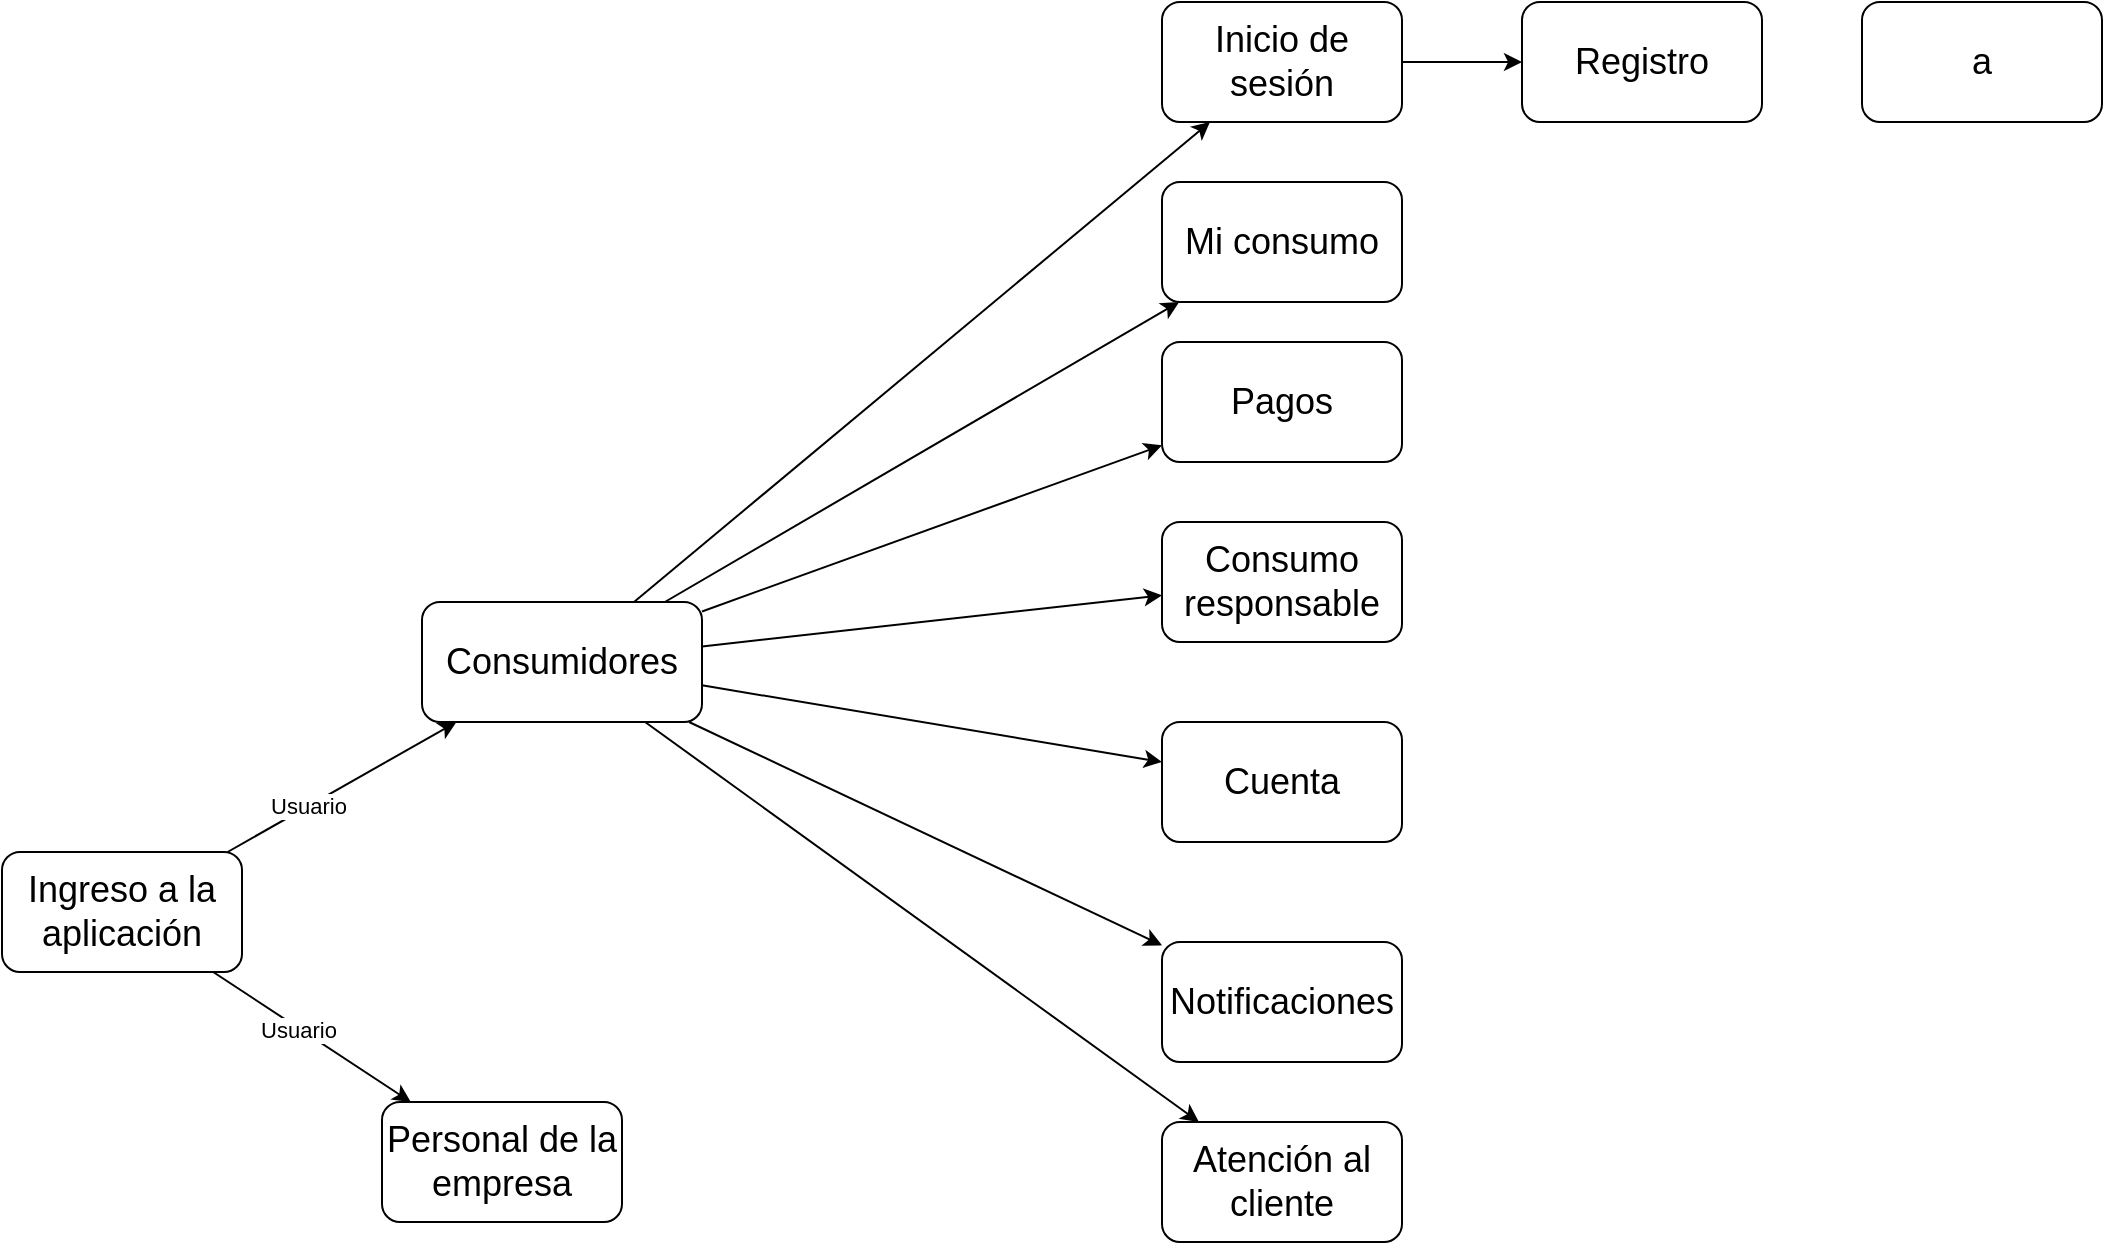 <mxfile version="26.1.1">
  <diagram name="Page-1" id="42789a77-a242-8287-6e28-9cd8cfd52e62">
    <mxGraphModel dx="2553" dy="1645" grid="1" gridSize="10" guides="1" tooltips="1" connect="1" arrows="1" fold="1" page="1" pageScale="1" pageWidth="1100" pageHeight="850" background="none" math="0" shadow="0">
      <root>
        <mxCell id="0" />
        <mxCell id="1" parent="0" />
        <mxCell id="DCHyI8LUzfqa44hQD6LI-24" value="&lt;font style=&quot;font-size: 18px;&quot;&gt;Ingreso a la aplicación&lt;/font&gt;" style="rounded=1;whiteSpace=wrap;html=1;" vertex="1" parent="1">
          <mxGeometry x="-20" y="395" width="120" height="60" as="geometry" />
        </mxCell>
        <mxCell id="DCHyI8LUzfqa44hQD6LI-26" value="&lt;font style=&quot;font-size: 18px;&quot;&gt;Consumidores&lt;/font&gt;" style="rounded=1;whiteSpace=wrap;html=1;" vertex="1" parent="1">
          <mxGeometry x="190" y="270" width="140" height="60" as="geometry" />
        </mxCell>
        <mxCell id="DCHyI8LUzfqa44hQD6LI-30" value="" style="endArrow=classic;html=1;rounded=0;" edge="1" parent="1" source="DCHyI8LUzfqa44hQD6LI-24" target="DCHyI8LUzfqa44hQD6LI-26">
          <mxGeometry width="50" height="50" relative="1" as="geometry">
            <mxPoint x="90" y="420" as="sourcePoint" />
            <mxPoint x="140" y="370" as="targetPoint" />
          </mxGeometry>
        </mxCell>
        <mxCell id="DCHyI8LUzfqa44hQD6LI-35" value="Usuario" style="edgeLabel;html=1;align=center;verticalAlign=middle;resizable=0;points=[];" vertex="1" connectable="0" parent="DCHyI8LUzfqa44hQD6LI-30">
          <mxGeometry x="-0.287" relative="1" as="geometry">
            <mxPoint x="-1" as="offset" />
          </mxGeometry>
        </mxCell>
        <mxCell id="DCHyI8LUzfqa44hQD6LI-33" value="&lt;font style=&quot;font-size: 18px;&quot;&gt;Personal de la empresa&lt;/font&gt;" style="rounded=1;whiteSpace=wrap;html=1;" vertex="1" parent="1">
          <mxGeometry x="170" y="520" width="120" height="60" as="geometry" />
        </mxCell>
        <mxCell id="DCHyI8LUzfqa44hQD6LI-34" value="" style="endArrow=classic;html=1;rounded=0;" edge="1" parent="1" source="DCHyI8LUzfqa44hQD6LI-24" target="DCHyI8LUzfqa44hQD6LI-33">
          <mxGeometry width="50" height="50" relative="1" as="geometry">
            <mxPoint x="110" y="480" as="sourcePoint" />
            <mxPoint x="160" y="430" as="targetPoint" />
          </mxGeometry>
        </mxCell>
        <mxCell id="DCHyI8LUzfqa44hQD6LI-36" value="Usuario" style="edgeLabel;html=1;align=center;verticalAlign=middle;resizable=0;points=[];" vertex="1" connectable="0" parent="DCHyI8LUzfqa44hQD6LI-34">
          <mxGeometry x="-0.131" y="-1" relative="1" as="geometry">
            <mxPoint as="offset" />
          </mxGeometry>
        </mxCell>
        <mxCell id="DCHyI8LUzfqa44hQD6LI-38" value="&lt;font style=&quot;font-size: 18px;&quot;&gt;Inicio de sesión&lt;/font&gt;" style="rounded=1;whiteSpace=wrap;html=1;" vertex="1" parent="1">
          <mxGeometry x="560" y="-30" width="120" height="60" as="geometry" />
        </mxCell>
        <mxCell id="DCHyI8LUzfqa44hQD6LI-39" value="" style="endArrow=classic;html=1;rounded=0;" edge="1" parent="1" source="DCHyI8LUzfqa44hQD6LI-26" target="DCHyI8LUzfqa44hQD6LI-38">
          <mxGeometry width="50" height="50" relative="1" as="geometry">
            <mxPoint x="410" y="300" as="sourcePoint" />
            <mxPoint x="460" y="250" as="targetPoint" />
          </mxGeometry>
        </mxCell>
        <mxCell id="DCHyI8LUzfqa44hQD6LI-41" value="&lt;font style=&quot;font-size: 18px;&quot;&gt;Mi consumo&lt;/font&gt;&lt;span style=&quot;color: rgba(0, 0, 0, 0); font-family: monospace; font-size: 0px; text-align: start; text-wrap-mode: nowrap;&quot;&gt;%3CmxGraphModel%3E%3Croot%3E%3CmxCell%20id%3D%220%22%2F%3E%3CmxCell%20id%3D%221%22%20parent%3D%220%22%2F%3E%3CmxCell%20id%3D%222%22%20value%3D%22%26lt%3Bfont%20style%3D%26quot%3Bfont-size%3A%2018px%3B%26quot%3B%26gt%3Ba%26lt%3B%2Ffont%26gt%3B%22%20style%3D%22rounded%3D1%3BwhiteSpace%3Dwrap%3Bhtml%3D1%3B%22%20vertex%3D%221%22%20parent%3D%221%22%3E%3CmxGeometry%20x%3D%22180%22%20y%3D%22420%22%20width%3D%22120%22%20height%3D%2260%22%20as%3D%22geometry%22%2F%3E%3C%2FmxCell%3E%3C%2Froot%3E%3C%2FmxGraphModel%3E&lt;/span&gt;" style="rounded=1;whiteSpace=wrap;html=1;" vertex="1" parent="1">
          <mxGeometry x="560" y="60" width="120" height="60" as="geometry" />
        </mxCell>
        <mxCell id="DCHyI8LUzfqa44hQD6LI-42" value="&lt;font style=&quot;font-size: 18px;&quot;&gt;Pagos&lt;/font&gt;" style="rounded=1;whiteSpace=wrap;html=1;" vertex="1" parent="1">
          <mxGeometry x="560" y="140" width="120" height="60" as="geometry" />
        </mxCell>
        <mxCell id="DCHyI8LUzfqa44hQD6LI-43" value="&lt;font style=&quot;font-size: 18px;&quot;&gt;Consumo responsable&lt;/font&gt;" style="rounded=1;whiteSpace=wrap;html=1;" vertex="1" parent="1">
          <mxGeometry x="560" y="230" width="120" height="60" as="geometry" />
        </mxCell>
        <mxCell id="DCHyI8LUzfqa44hQD6LI-44" value="&lt;font style=&quot;font-size: 18px;&quot;&gt;Cuenta&lt;/font&gt;" style="rounded=1;whiteSpace=wrap;html=1;" vertex="1" parent="1">
          <mxGeometry x="560" y="330" width="120" height="60" as="geometry" />
        </mxCell>
        <mxCell id="DCHyI8LUzfqa44hQD6LI-45" value="&lt;font style=&quot;font-size: 18px;&quot;&gt;Notificaciones&lt;/font&gt;" style="rounded=1;whiteSpace=wrap;html=1;" vertex="1" parent="1">
          <mxGeometry x="560" y="440" width="120" height="60" as="geometry" />
        </mxCell>
        <mxCell id="DCHyI8LUzfqa44hQD6LI-46" value="&lt;font style=&quot;font-size: 18px;&quot;&gt;Atención al cliente&lt;/font&gt;" style="rounded=1;whiteSpace=wrap;html=1;" vertex="1" parent="1">
          <mxGeometry x="560" y="530" width="120" height="60" as="geometry" />
        </mxCell>
        <mxCell id="DCHyI8LUzfqa44hQD6LI-47" value="" style="endArrow=classic;html=1;rounded=0;" edge="1" parent="1" source="DCHyI8LUzfqa44hQD6LI-26" target="DCHyI8LUzfqa44hQD6LI-41">
          <mxGeometry width="50" height="50" relative="1" as="geometry">
            <mxPoint x="360" y="330" as="sourcePoint" />
            <mxPoint x="410" y="280" as="targetPoint" />
          </mxGeometry>
        </mxCell>
        <mxCell id="DCHyI8LUzfqa44hQD6LI-48" value="" style="endArrow=classic;html=1;rounded=0;" edge="1" parent="1" source="DCHyI8LUzfqa44hQD6LI-26" target="DCHyI8LUzfqa44hQD6LI-42">
          <mxGeometry width="50" height="50" relative="1" as="geometry">
            <mxPoint x="360" y="410" as="sourcePoint" />
            <mxPoint x="410" y="360" as="targetPoint" />
          </mxGeometry>
        </mxCell>
        <mxCell id="DCHyI8LUzfqa44hQD6LI-49" value="" style="endArrow=classic;html=1;rounded=0;" edge="1" parent="1" source="DCHyI8LUzfqa44hQD6LI-26" target="DCHyI8LUzfqa44hQD6LI-43">
          <mxGeometry width="50" height="50" relative="1" as="geometry">
            <mxPoint x="360" y="460" as="sourcePoint" />
            <mxPoint x="410" y="410" as="targetPoint" />
          </mxGeometry>
        </mxCell>
        <mxCell id="DCHyI8LUzfqa44hQD6LI-51" value="" style="endArrow=classic;html=1;rounded=0;" edge="1" parent="1" source="DCHyI8LUzfqa44hQD6LI-26" target="DCHyI8LUzfqa44hQD6LI-44">
          <mxGeometry width="50" height="50" relative="1" as="geometry">
            <mxPoint x="330" y="510" as="sourcePoint" />
            <mxPoint x="380" y="460" as="targetPoint" />
          </mxGeometry>
        </mxCell>
        <mxCell id="DCHyI8LUzfqa44hQD6LI-52" value="" style="endArrow=classic;html=1;rounded=0;" edge="1" parent="1" source="DCHyI8LUzfqa44hQD6LI-26" target="DCHyI8LUzfqa44hQD6LI-45">
          <mxGeometry width="50" height="50" relative="1" as="geometry">
            <mxPoint x="280" y="300" as="sourcePoint" />
            <mxPoint x="380" y="520" as="targetPoint" />
          </mxGeometry>
        </mxCell>
        <mxCell id="DCHyI8LUzfqa44hQD6LI-53" value="" style="endArrow=classic;html=1;rounded=0;" edge="1" parent="1" source="DCHyI8LUzfqa44hQD6LI-26" target="DCHyI8LUzfqa44hQD6LI-46">
          <mxGeometry width="50" height="50" relative="1" as="geometry">
            <mxPoint x="310" y="590" as="sourcePoint" />
            <mxPoint x="360" y="540" as="targetPoint" />
          </mxGeometry>
        </mxCell>
        <mxCell id="DCHyI8LUzfqa44hQD6LI-54" value="&lt;font style=&quot;font-size: 18px;&quot;&gt;Registro&lt;/font&gt;" style="rounded=1;whiteSpace=wrap;html=1;" vertex="1" parent="1">
          <mxGeometry x="740" y="-30" width="120" height="60" as="geometry" />
        </mxCell>
        <mxCell id="DCHyI8LUzfqa44hQD6LI-55" value="" style="endArrow=classic;html=1;rounded=0;" edge="1" parent="1" source="DCHyI8LUzfqa44hQD6LI-38" target="DCHyI8LUzfqa44hQD6LI-54">
          <mxGeometry width="50" height="50" relative="1" as="geometry">
            <mxPoint x="700" y="-80" as="sourcePoint" />
            <mxPoint x="750" y="-130" as="targetPoint" />
          </mxGeometry>
        </mxCell>
        <mxCell id="DCHyI8LUzfqa44hQD6LI-56" value="&lt;font style=&quot;font-size: 18px;&quot;&gt;a&lt;/font&gt;" style="rounded=1;whiteSpace=wrap;html=1;" vertex="1" parent="1">
          <mxGeometry x="910" y="-30" width="120" height="60" as="geometry" />
        </mxCell>
      </root>
    </mxGraphModel>
  </diagram>
</mxfile>
